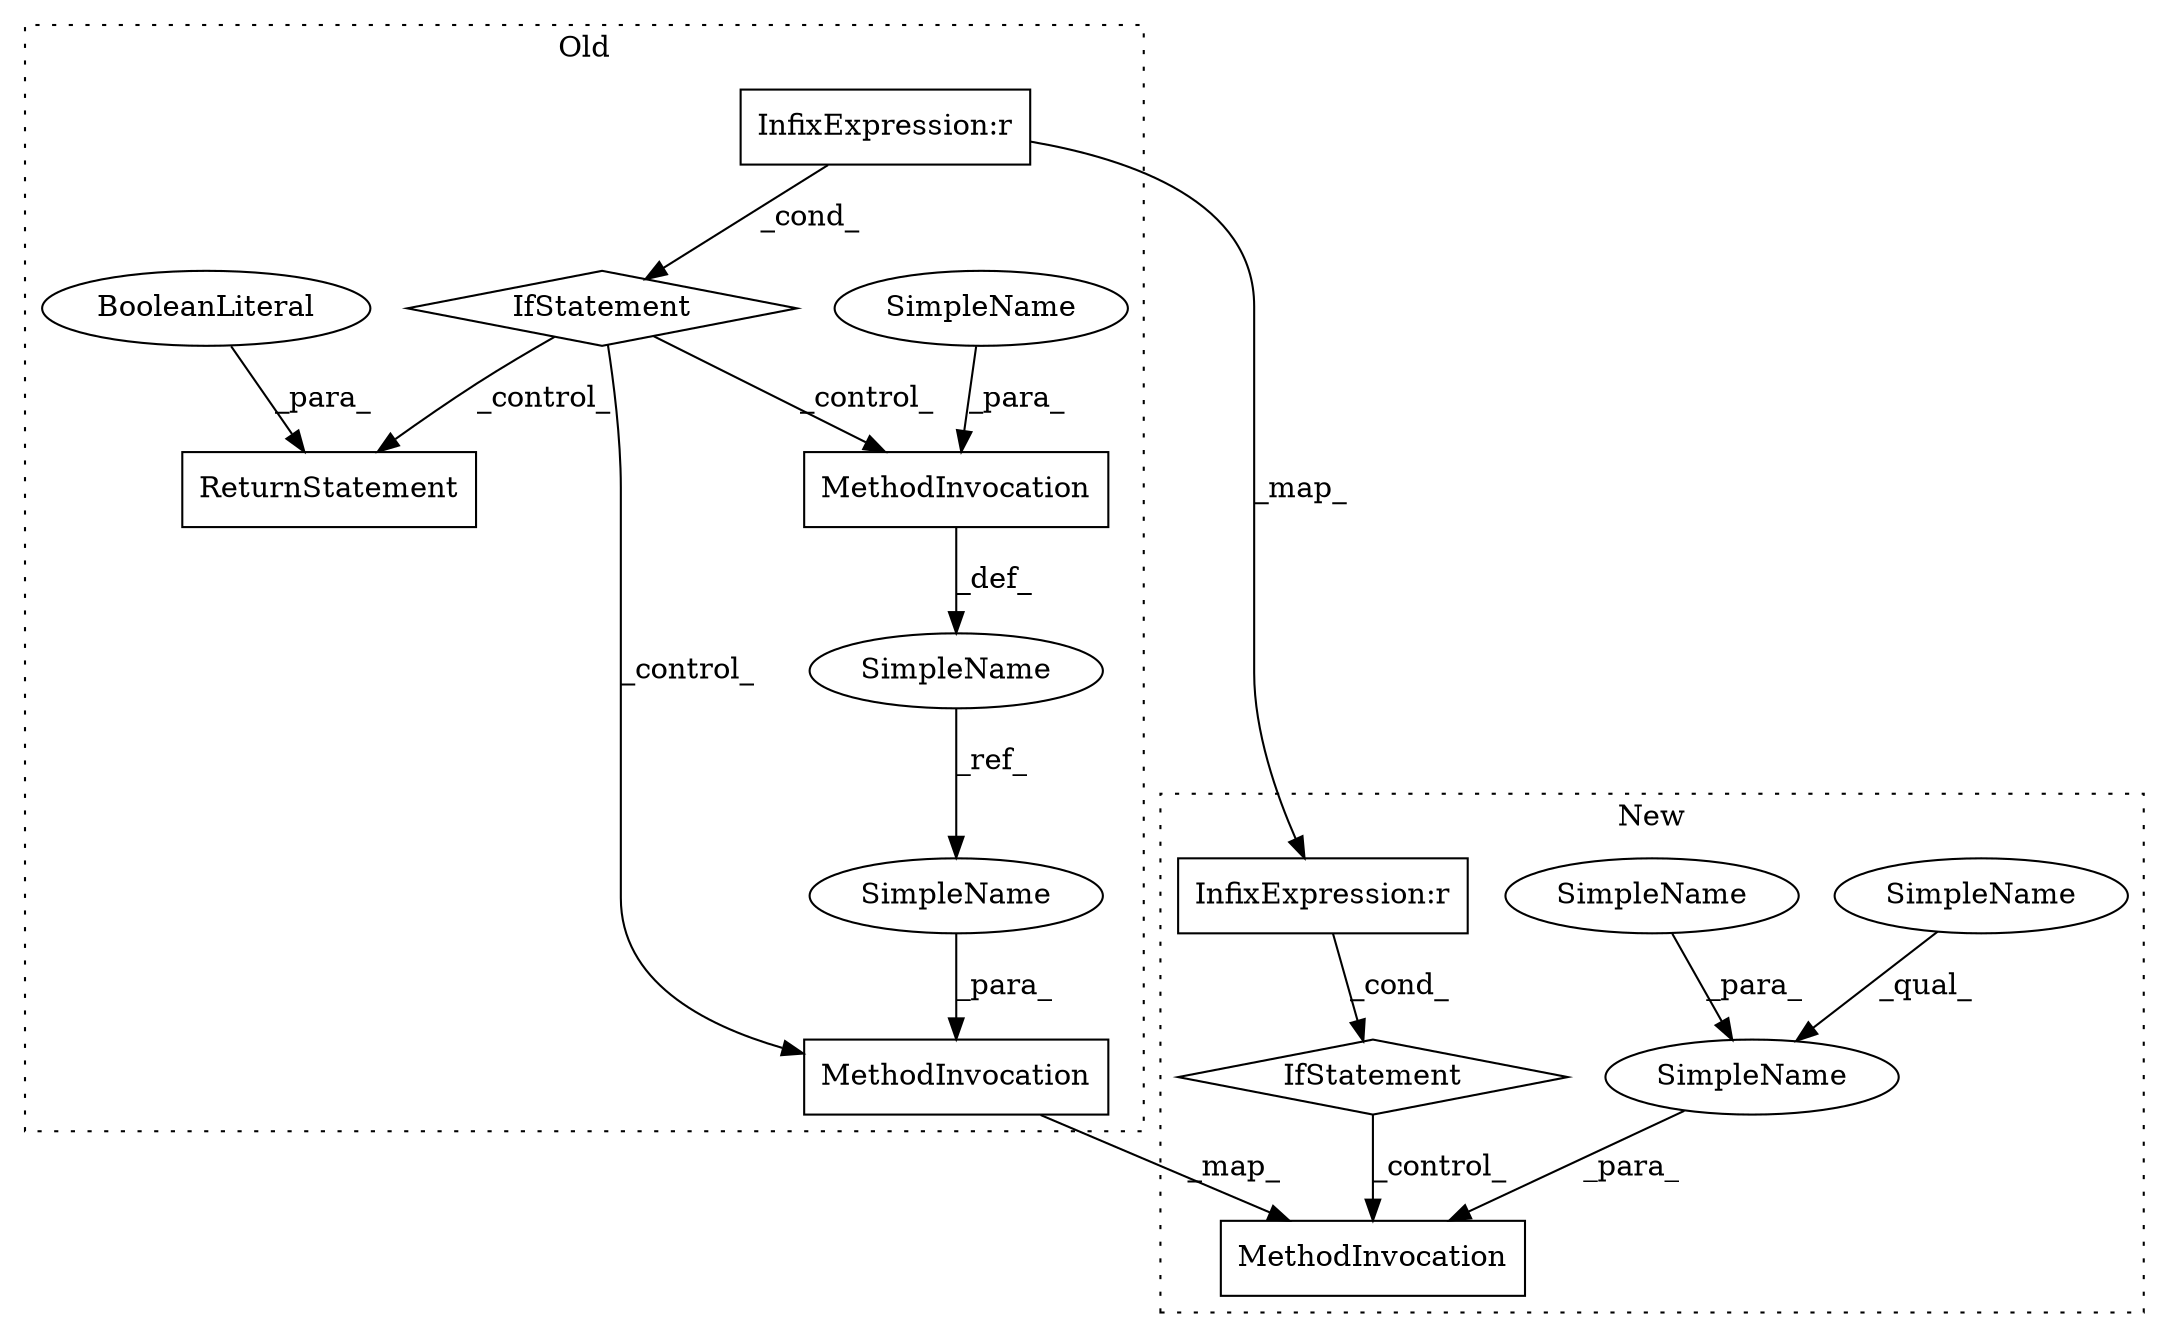 digraph G {
subgraph cluster0 {
1 [label="BooleanLiteral" a="9" s="2858" l="5" shape="ellipse"];
3 [label="IfStatement" a="25" s="2805,2827" l="4,10" shape="diamond"];
4 [label="MethodInvocation" a="32" s="2946,2995" l="15,1" shape="box"];
6 [label="MethodInvocation" a="32" s="2910,2928" l="12,1" shape="box"];
7 [label="ReturnStatement" a="41" s="2851" l="7" shape="box"];
9 [label="SimpleName" a="42" s="2896" l="11" shape="ellipse"];
11 [label="SimpleName" a="42" s="2922" l="6" shape="ellipse"];
13 [label="SimpleName" a="42" s="2961" l="11" shape="ellipse"];
14 [label="InfixExpression:r" a="27" s="2819" l="4" shape="box"];
label = "Old";
style="dotted";
}
subgraph cluster1 {
2 [label="IfStatement" a="25" s="5878" l="3" shape="diamond"];
5 [label="MethodInvocation" a="32" s="5881,5947" l="15,1" shape="box"];
8 [label="SimpleName" a="42" s="5896" l="20" shape="ellipse"];
10 [label="SimpleName" a="42" s="5917" l="6" shape="ellipse"];
12 [label="SimpleName" a="42" s="5896,5923" l="21,1" shape="ellipse"];
15 [label="InfixExpression:r" a="27" s="5869" l="4" shape="box"];
label = "New";
style="dotted";
}
1 -> 7 [label="_para_"];
2 -> 5 [label="_control_"];
3 -> 7 [label="_control_"];
3 -> 4 [label="_control_"];
3 -> 6 [label="_control_"];
4 -> 5 [label="_map_"];
6 -> 9 [label="_def_"];
8 -> 12 [label="_qual_"];
9 -> 13 [label="_ref_"];
10 -> 12 [label="_para_"];
11 -> 6 [label="_para_"];
12 -> 5 [label="_para_"];
13 -> 4 [label="_para_"];
14 -> 3 [label="_cond_"];
14 -> 15 [label="_map_"];
15 -> 2 [label="_cond_"];
}